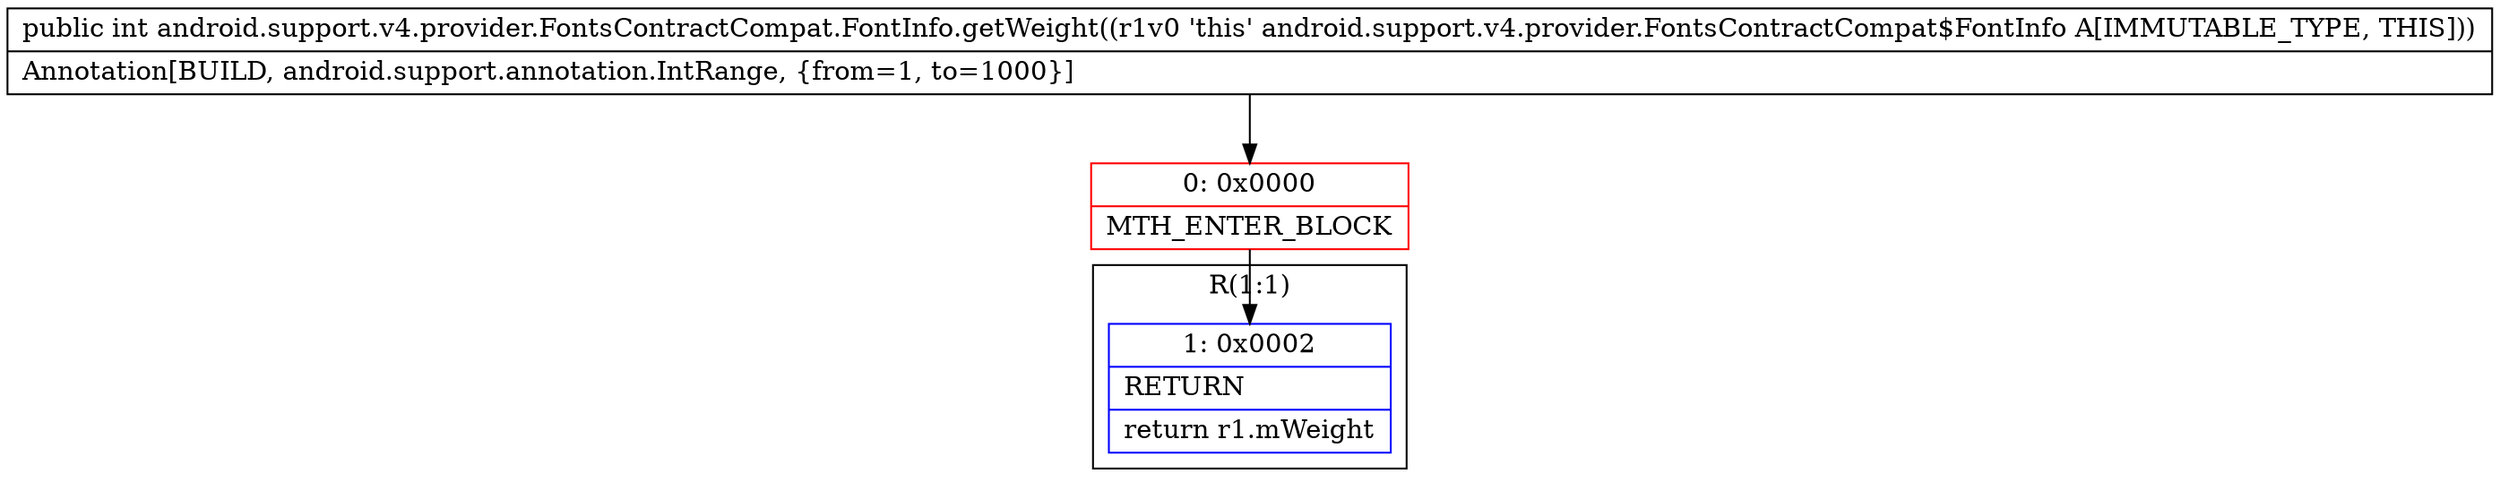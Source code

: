 digraph "CFG forandroid.support.v4.provider.FontsContractCompat.FontInfo.getWeight()I" {
subgraph cluster_Region_419088991 {
label = "R(1:1)";
node [shape=record,color=blue];
Node_1 [shape=record,label="{1\:\ 0x0002|RETURN\l|return r1.mWeight\l}"];
}
Node_0 [shape=record,color=red,label="{0\:\ 0x0000|MTH_ENTER_BLOCK\l}"];
MethodNode[shape=record,label="{public int android.support.v4.provider.FontsContractCompat.FontInfo.getWeight((r1v0 'this' android.support.v4.provider.FontsContractCompat$FontInfo A[IMMUTABLE_TYPE, THIS]))  | Annotation[BUILD, android.support.annotation.IntRange, \{from=1, to=1000\}]\l}"];
MethodNode -> Node_0;
Node_0 -> Node_1;
}

